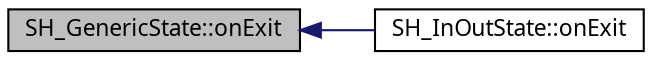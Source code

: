 digraph "SH_GenericState::onExit"
{
 // INTERACTIVE_SVG=YES
  bgcolor="transparent";
  edge [fontname="Verdana",fontsize="11",labelfontname="Verdana",labelfontsize="11"];
  node [fontname="Verdana",fontsize="11",shape=record];
  rankdir="LR";
  Node1 [label="SH_GenericState::onExit",height=0.2,width=0.4,color="black", fillcolor="grey75", style="filled" fontcolor="black"];
  Node1 -> Node2 [dir="back",color="midnightblue",fontsize="11",style="solid"];
  Node2 [label="SH_InOutState::onExit",height=0.2,width=0.4,color="black",URL="$classSH__InOutState.html#afc0433d63375063a43e39adca641e330"];
}
